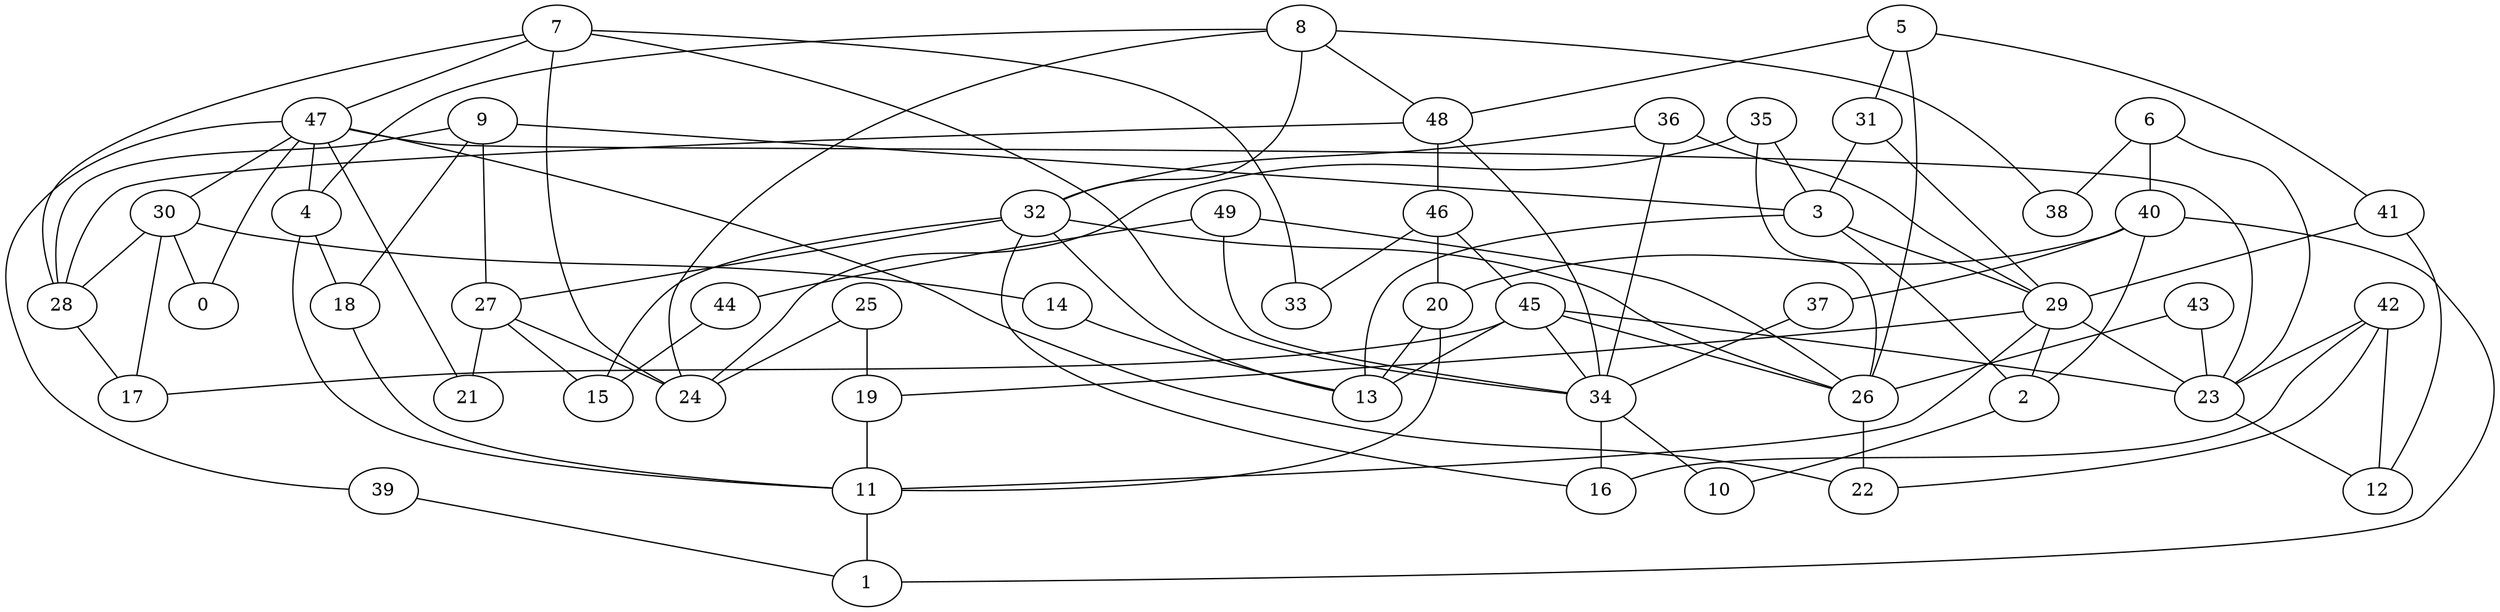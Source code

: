 digraph GG_graph {

subgraph G_graph {
edge [color = black]
"4" -> "18" [dir = none]
"4" -> "11" [dir = none]
"19" -> "11" [dir = none]
"48" -> "46" [dir = none]
"48" -> "34" [dir = none]
"48" -> "28" [dir = none]
"18" -> "11" [dir = none]
"9" -> "27" [dir = none]
"9" -> "28" [dir = none]
"9" -> "3" [dir = none]
"9" -> "18" [dir = none]
"8" -> "24" [dir = none]
"8" -> "48" [dir = none]
"8" -> "32" [dir = none]
"8" -> "38" [dir = none]
"25" -> "24" [dir = none]
"25" -> "19" [dir = none]
"2" -> "10" [dir = none]
"47" -> "0" [dir = none]
"47" -> "21" [dir = none]
"47" -> "4" [dir = none]
"47" -> "22" [dir = none]
"47" -> "23" [dir = none]
"47" -> "30" [dir = none]
"47" -> "39" [dir = none]
"46" -> "33" [dir = none]
"46" -> "20" [dir = none]
"46" -> "45" [dir = none]
"7" -> "24" [dir = none]
"7" -> "28" [dir = none]
"7" -> "33" [dir = none]
"7" -> "47" [dir = none]
"7" -> "34" [dir = none]
"43" -> "23" [dir = none]
"43" -> "26" [dir = none]
"36" -> "34" [dir = none]
"36" -> "32" [dir = none]
"36" -> "29" [dir = none]
"37" -> "34" [dir = none]
"32" -> "15" [dir = none]
"32" -> "13" [dir = none]
"32" -> "27" [dir = none]
"32" -> "16" [dir = none]
"32" -> "26" [dir = none]
"5" -> "41" [dir = none]
"5" -> "31" [dir = none]
"5" -> "48" [dir = none]
"5" -> "26" [dir = none]
"40" -> "1" [dir = none]
"40" -> "2" [dir = none]
"40" -> "20" [dir = none]
"40" -> "37" [dir = none]
"29" -> "11" [dir = none]
"29" -> "19" [dir = none]
"29" -> "2" [dir = none]
"29" -> "23" [dir = none]
"20" -> "13" [dir = none]
"20" -> "11" [dir = none]
"14" -> "13" [dir = none]
"34" -> "16" [dir = none]
"34" -> "10" [dir = none]
"28" -> "17" [dir = none]
"41" -> "29" [dir = none]
"41" -> "12" [dir = none]
"35" -> "26" [dir = none]
"35" -> "3" [dir = none]
"35" -> "24" [dir = none]
"27" -> "24" [dir = none]
"27" -> "21" [dir = none]
"27" -> "15" [dir = none]
"42" -> "12" [dir = none]
"42" -> "16" [dir = none]
"42" -> "23" [dir = none]
"42" -> "22" [dir = none]
"49" -> "34" [dir = none]
"49" -> "26" [dir = none]
"49" -> "44" [dir = none]
"44" -> "15" [dir = none]
"23" -> "12" [dir = none]
"3" -> "13" [dir = none]
"3" -> "29" [dir = none]
"3" -> "2" [dir = none]
"30" -> "28" [dir = none]
"30" -> "17" [dir = none]
"30" -> "14" [dir = none]
"30" -> "0" [dir = none]
"45" -> "26" [dir = none]
"45" -> "17" [dir = none]
"45" -> "34" [dir = none]
"45" -> "23" [dir = none]
"45" -> "13" [dir = none]
"6" -> "38" [dir = none]
"6" -> "40" [dir = none]
"6" -> "23" [dir = none]
"39" -> "1" [dir = none]
"11" -> "1" [dir = none]
"31" -> "29" [dir = none]
"31" -> "3" [dir = none]
"26" -> "22" [dir = none]
"8" -> "4" [dir = none]
}

}
